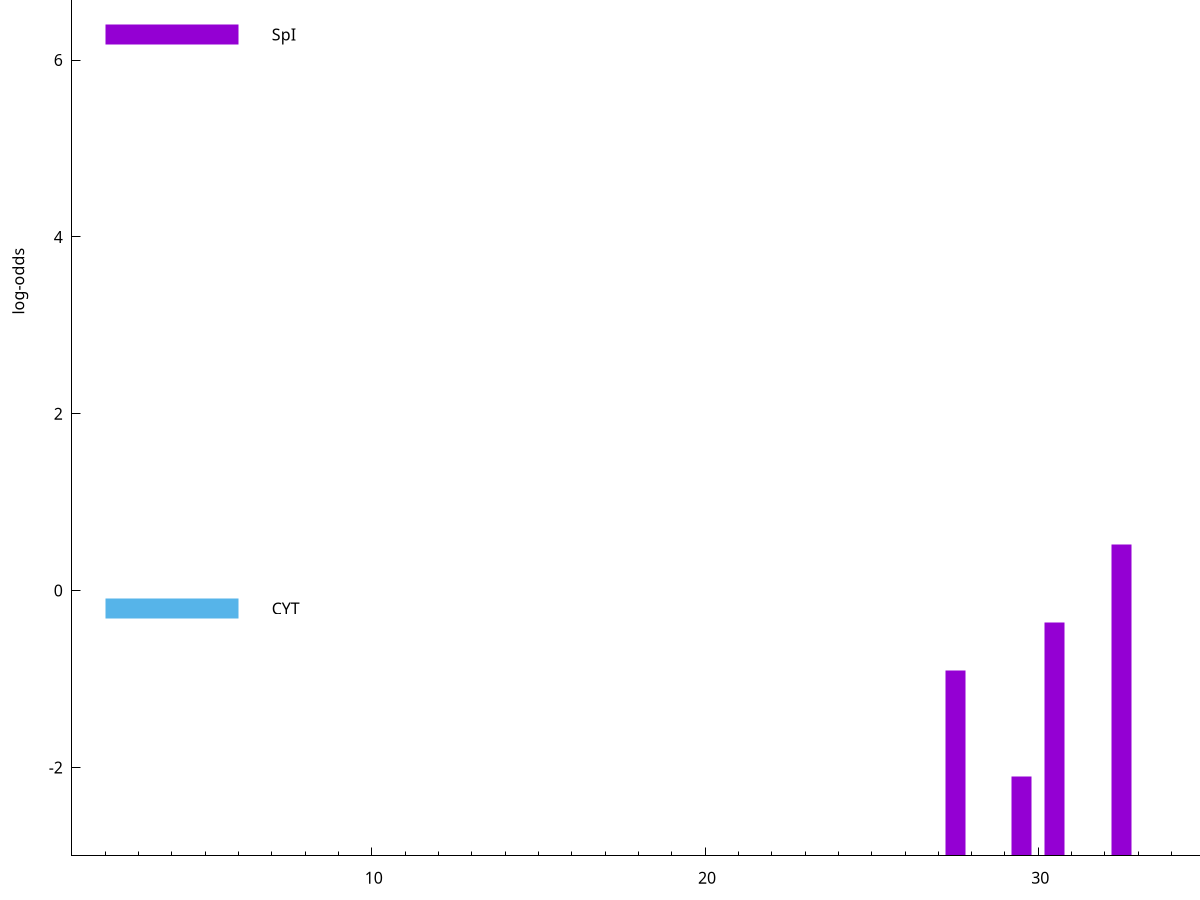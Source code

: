 set title "LipoP predictions for SRR5666568.gff"
set size 2., 1.4
set xrange [1:70] 
set mxtics 10
set yrange [-3:10]
set y2range [0:13]
set ylabel "log-odds"
set term postscript eps color solid "Helvetica" 30
set output "SRR5666568.gff605.eps"
set arrow from 2,6.67858 to 6,6.67858 nohead lt 4 lw 20
set label "TMH" at 7,6.67858
set arrow from 2,6.28721 to 6,6.28721 nohead lt 1 lw 20
set label "SpI" at 7,6.28721
set arrow from 2,-0.200913 to 6,-0.200913 nohead lt 3 lw 20
set label "CYT" at 7,-0.200913
set arrow from 2,6.67858 to 6,6.67858 nohead lt 4 lw 20
set label "TMH" at 7,6.67858
# NOTE: The scores below are the log-odds scores with the threshold
# NOTE: subtracted (a hack to make gnuplot make the histogram all
# NOTE: look nice).
plot "-" axes x1y2 title "" with impulses lt 1 lw 20
38.500000 9.203310
32.500000 3.525254
30.500000 2.636061
27.500000 2.101858
43.500000 2.030108
29.500000 0.892910
44.500000 0.617940
41.500000 0.181660
40.500000 0.033420
e
exit

